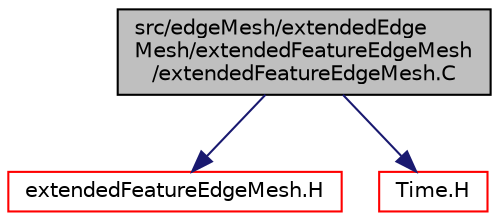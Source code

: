 digraph "src/edgeMesh/extendedEdgeMesh/extendedFeatureEdgeMesh/extendedFeatureEdgeMesh.C"
{
  bgcolor="transparent";
  edge [fontname="Helvetica",fontsize="10",labelfontname="Helvetica",labelfontsize="10"];
  node [fontname="Helvetica",fontsize="10",shape=record];
  Node1 [label="src/edgeMesh/extendedEdge\lMesh/extendedFeatureEdgeMesh\l/extendedFeatureEdgeMesh.C",height=0.2,width=0.4,color="black", fillcolor="grey75", style="filled", fontcolor="black"];
  Node1 -> Node2 [color="midnightblue",fontsize="10",style="solid",fontname="Helvetica"];
  Node2 [label="extendedFeatureEdgeMesh.H",height=0.2,width=0.4,color="red",URL="$a04983.html"];
  Node1 -> Node3 [color="midnightblue",fontsize="10",style="solid",fontname="Helvetica"];
  Node3 [label="Time.H",height=0.2,width=0.4,color="red",URL="$a07879.html"];
}
